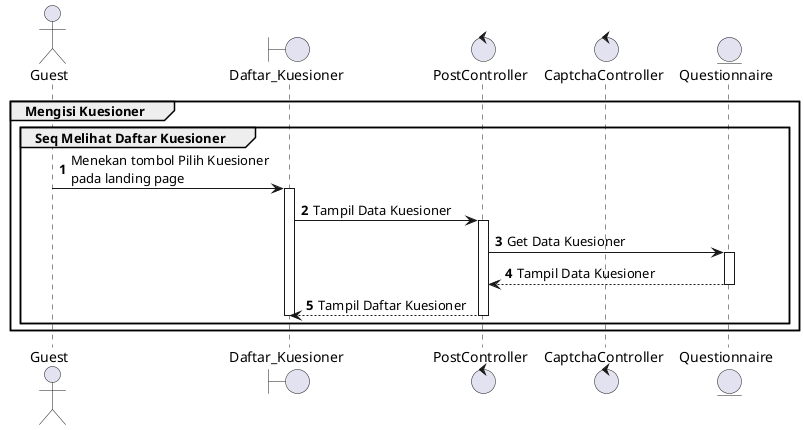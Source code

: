 @startuml Interaction Memilih Kuesioner
autonumber

actor "Guest" as A
boundary "Daftar_Kuesioner" as daftar
' boundary "Detail_Kuesioner" as detail    
control "PostController" as pcontrol
control "CaptchaController" as ccontrol
entity "Questionnaire" as q
' entity "Question" as qn

group Mengisi Kuesioner
    group Seq Melihat Daftar Kuesioner
        A -> daftar: Menekan tombol Pilih Kuesioner \npada landing page
        activate daftar
                daftar -> pcontrol: Tampil Data Kuesioner
                activate pcontrol
                pcontrol -> q: Get Data Kuesioner
                activate q
                q --> pcontrol: Tampil Data Kuesioner
                deactivate q
                pcontrol--> daftar: Tampil Daftar Kuesioner
            deactivate pcontrol
        deactivate daftar
    end
end
@enduml